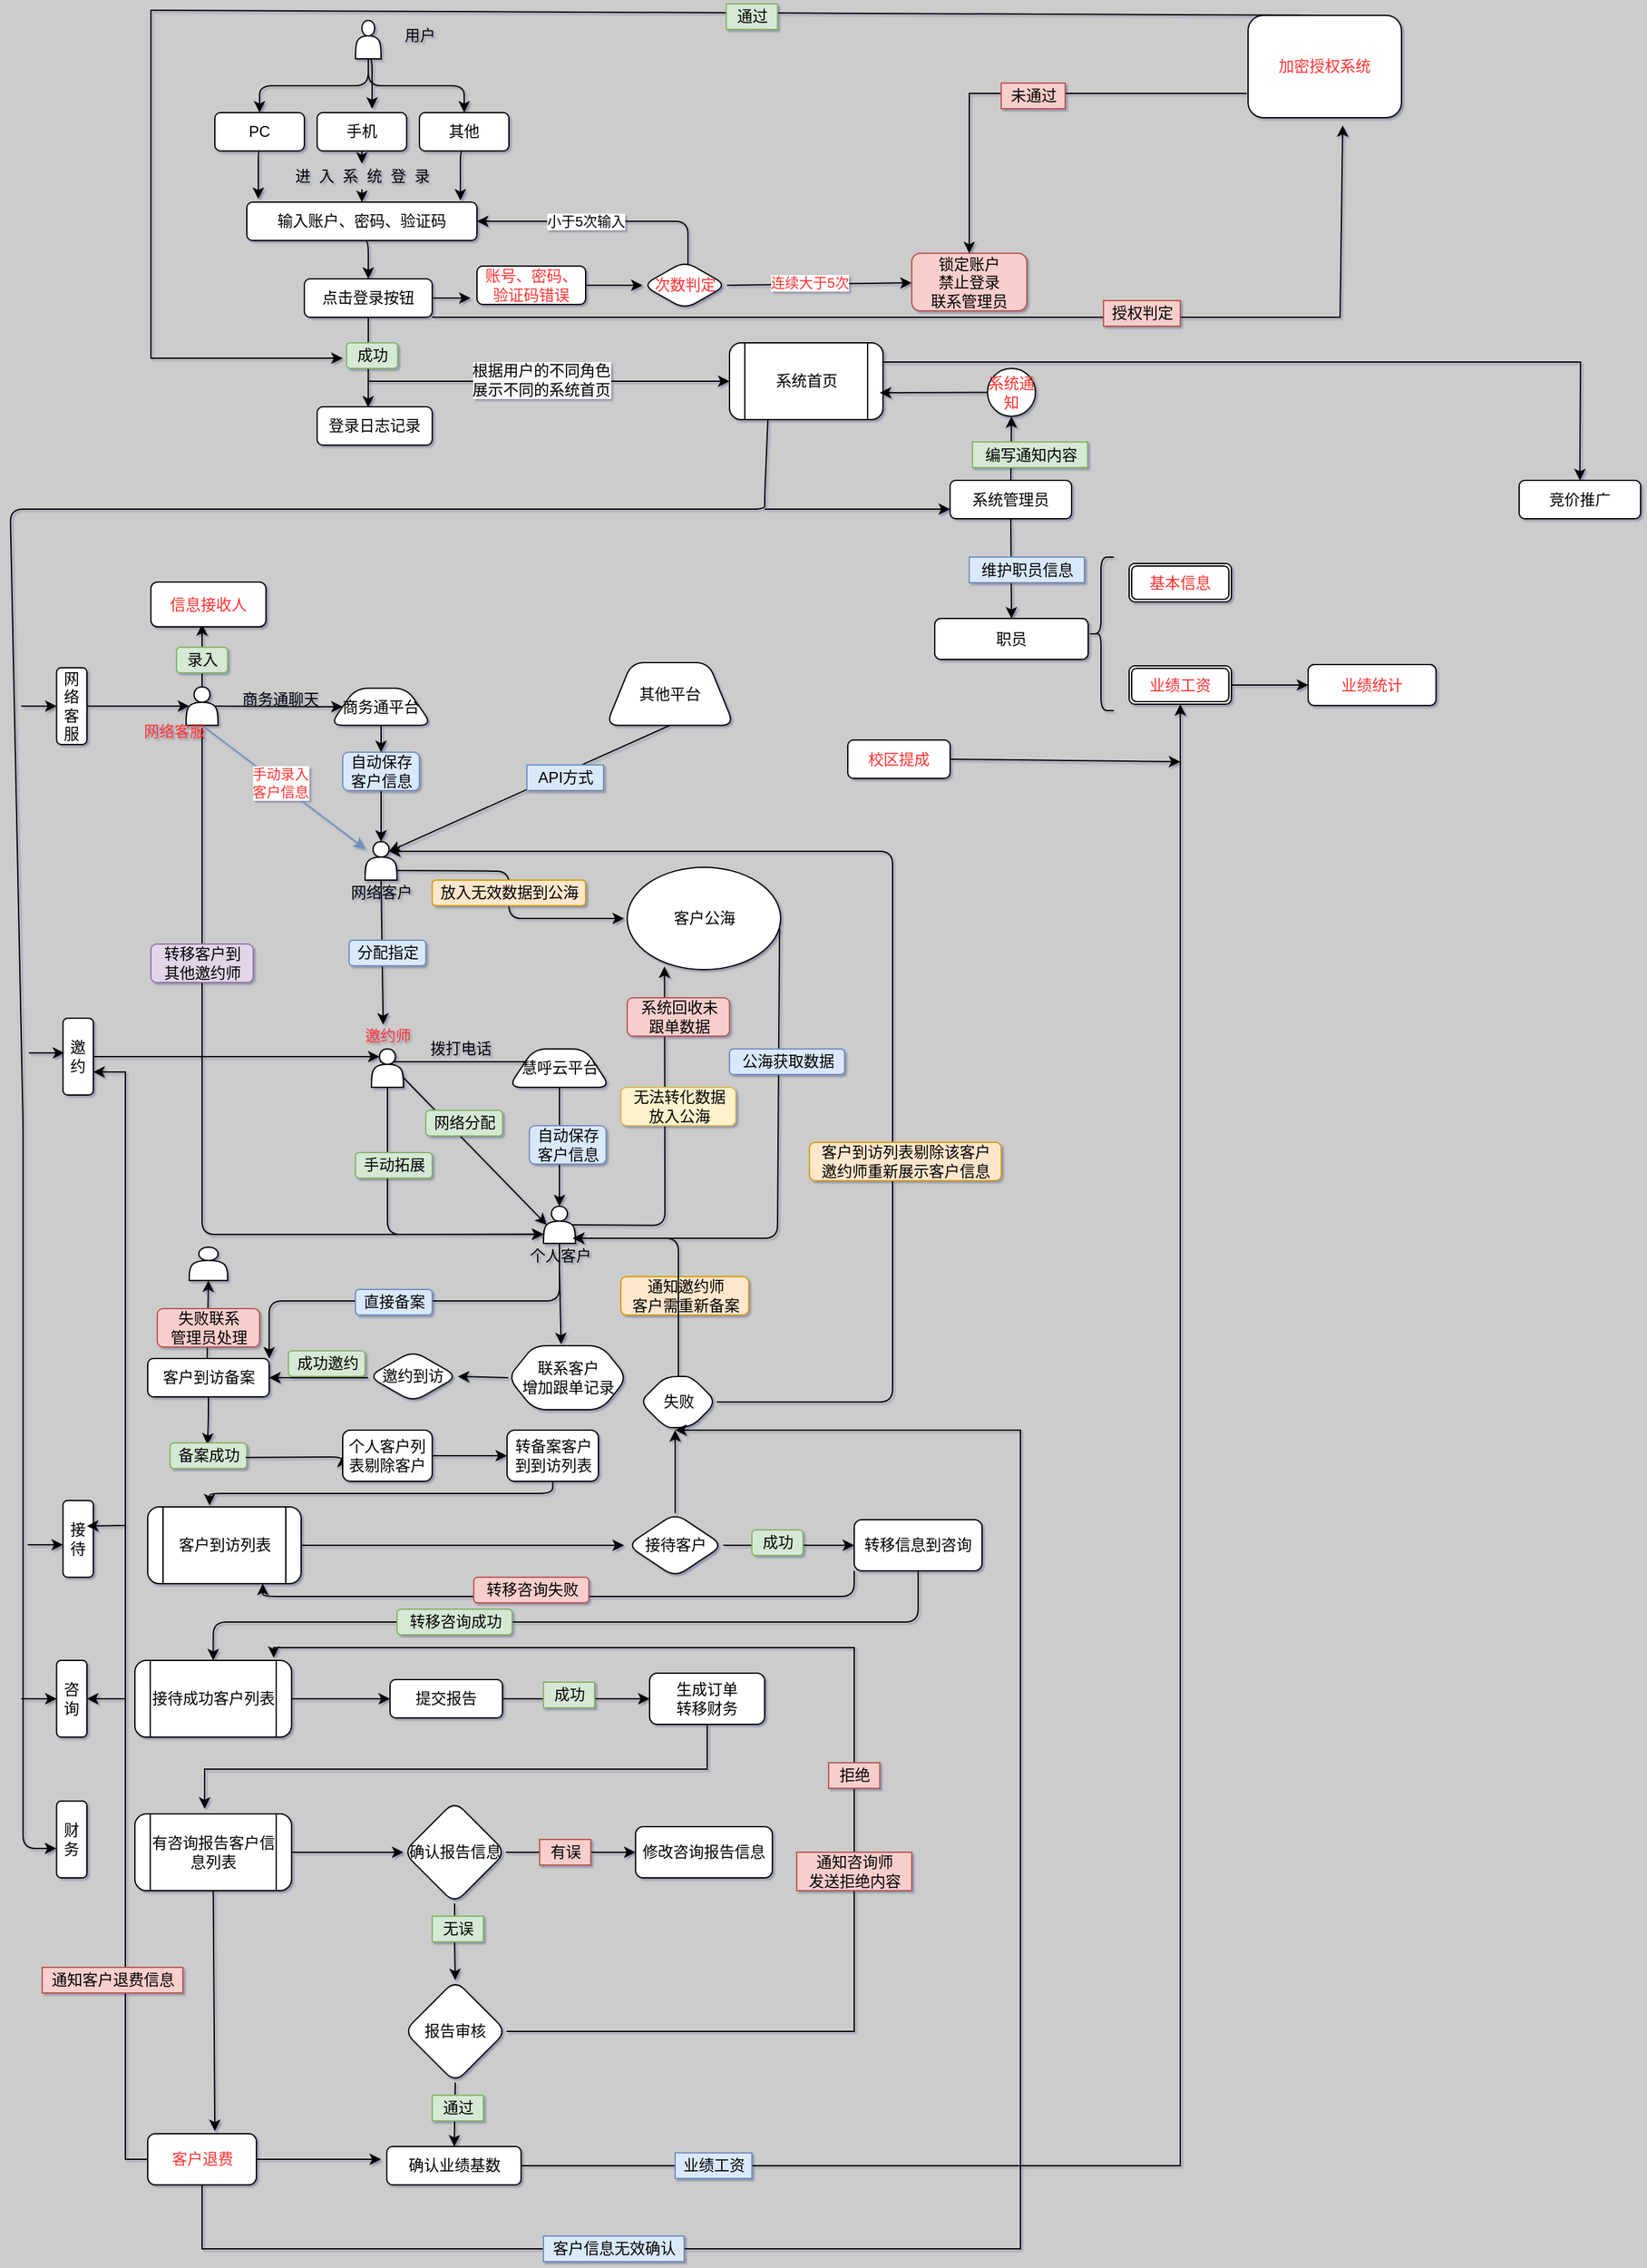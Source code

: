 <mxfile version="14.4.8" type="github">
  <diagram id="YESWJ_fVVs4A_5K_BiSB" name="Page-1">
    <mxGraphModel dx="1422" dy="794" grid="1" gridSize="10" guides="1" tooltips="1" connect="1" arrows="1" fold="1" page="1" pageScale="1" pageWidth="2339" pageHeight="3300" background="#CCCCCC" math="0" shadow="1">
      <root>
        <mxCell id="0" />
        <mxCell id="1" parent="0" />
        <mxCell id="D48idRP4d6Q90apuaHvB-8" style="edgeStyle=orthogonalEdgeStyle;orthogonalLoop=1;jettySize=auto;html=1;exitX=0.5;exitY=1;exitDx=0;exitDy=0;entryX=0.05;entryY=-0.08;entryDx=0;entryDy=0;entryPerimeter=0;" parent="1" source="D48idRP4d6Q90apuaHvB-1" target="D48idRP4d6Q90apuaHvB-5" edge="1">
          <mxGeometry relative="1" as="geometry" />
        </mxCell>
        <mxCell id="D48idRP4d6Q90apuaHvB-1" value="PC" style="whiteSpace=wrap;html=1;rounded=1;" parent="1" vertex="1">
          <mxGeometry x="170" y="90" width="70" height="30" as="geometry" />
        </mxCell>
        <mxCell id="D48idRP4d6Q90apuaHvB-9" style="edgeStyle=orthogonalEdgeStyle;orthogonalLoop=1;jettySize=auto;html=1;exitX=0.5;exitY=1;exitDx=0;exitDy=0;entryX=0.5;entryY=0;entryDx=0;entryDy=0;" parent="1" source="D48idRP4d6Q90apuaHvB-18" target="D48idRP4d6Q90apuaHvB-5" edge="1">
          <mxGeometry relative="1" as="geometry" />
        </mxCell>
        <mxCell id="D48idRP4d6Q90apuaHvB-3" value="手机" style="whiteSpace=wrap;html=1;rounded=1;" parent="1" vertex="1">
          <mxGeometry x="250" y="90" width="70" height="30" as="geometry" />
        </mxCell>
        <mxCell id="D48idRP4d6Q90apuaHvB-10" style="edgeStyle=orthogonalEdgeStyle;orthogonalLoop=1;jettySize=auto;html=1;exitX=0.5;exitY=1;exitDx=0;exitDy=0;entryX=0.928;entryY=-0.04;entryDx=0;entryDy=0;entryPerimeter=0;" parent="1" source="D48idRP4d6Q90apuaHvB-4" target="D48idRP4d6Q90apuaHvB-5" edge="1">
          <mxGeometry relative="1" as="geometry" />
        </mxCell>
        <mxCell id="D48idRP4d6Q90apuaHvB-4" value="其他" style="whiteSpace=wrap;html=1;rounded=1;" parent="1" vertex="1">
          <mxGeometry x="330" y="90" width="70" height="30" as="geometry" />
        </mxCell>
        <mxCell id="D48idRP4d6Q90apuaHvB-21" style="edgeStyle=orthogonalEdgeStyle;orthogonalLoop=1;jettySize=auto;html=1;exitX=0.5;exitY=1;exitDx=0;exitDy=0;entryX=0.5;entryY=0;entryDx=0;entryDy=0;" parent="1" source="D48idRP4d6Q90apuaHvB-5" target="D48idRP4d6Q90apuaHvB-20" edge="1">
          <mxGeometry relative="1" as="geometry" />
        </mxCell>
        <mxCell id="D48idRP4d6Q90apuaHvB-5" value="输入账户、密码、验证码" style="whiteSpace=wrap;html=1;rounded=1;" parent="1" vertex="1">
          <mxGeometry x="195" y="160" width="180" height="30" as="geometry" />
        </mxCell>
        <mxCell id="D48idRP4d6Q90apuaHvB-12" style="edgeStyle=orthogonalEdgeStyle;orthogonalLoop=1;jettySize=auto;html=1;exitX=0.5;exitY=1;exitDx=0;exitDy=0;entryX=0.5;entryY=0;entryDx=0;entryDy=0;" parent="1" source="D48idRP4d6Q90apuaHvB-11" target="D48idRP4d6Q90apuaHvB-1" edge="1">
          <mxGeometry relative="1" as="geometry" />
        </mxCell>
        <mxCell id="D48idRP4d6Q90apuaHvB-13" style="edgeStyle=orthogonalEdgeStyle;orthogonalLoop=1;jettySize=auto;html=1;exitX=0.5;exitY=1;exitDx=0;exitDy=0;entryX=0.614;entryY=-0.1;entryDx=0;entryDy=0;entryPerimeter=0;" parent="1" source="D48idRP4d6Q90apuaHvB-11" target="D48idRP4d6Q90apuaHvB-3" edge="1">
          <mxGeometry relative="1" as="geometry" />
        </mxCell>
        <mxCell id="D48idRP4d6Q90apuaHvB-14" style="edgeStyle=orthogonalEdgeStyle;orthogonalLoop=1;jettySize=auto;html=1;exitX=0.5;exitY=1;exitDx=0;exitDy=0;entryX=0.5;entryY=0;entryDx=0;entryDy=0;" parent="1" source="D48idRP4d6Q90apuaHvB-11" target="D48idRP4d6Q90apuaHvB-4" edge="1">
          <mxGeometry relative="1" as="geometry" />
        </mxCell>
        <mxCell id="D48idRP4d6Q90apuaHvB-11" value="" style="shape=actor;whiteSpace=wrap;html=1;rounded=1;" parent="1" vertex="1">
          <mxGeometry x="280" y="18" width="20" height="30" as="geometry" />
        </mxCell>
        <mxCell id="D48idRP4d6Q90apuaHvB-16" value="用户" style="text;html=1;align=center;verticalAlign=middle;resizable=0;points=[];autosize=1;rounded=1;" parent="1" vertex="1">
          <mxGeometry x="310" y="20" width="40" height="20" as="geometry" />
        </mxCell>
        <mxCell id="D48idRP4d6Q90apuaHvB-18" value="进&amp;nbsp; 入&amp;nbsp; 系&amp;nbsp; 统&amp;nbsp; 登&amp;nbsp; 录" style="text;html=1;align=center;verticalAlign=middle;resizable=0;points=[];autosize=1;rounded=1;" parent="1" vertex="1">
          <mxGeometry x="225" y="130" width="120" height="20" as="geometry" />
        </mxCell>
        <mxCell id="D48idRP4d6Q90apuaHvB-19" style="edgeStyle=orthogonalEdgeStyle;orthogonalLoop=1;jettySize=auto;html=1;exitX=0.5;exitY=1;exitDx=0;exitDy=0;entryX=0.5;entryY=0;entryDx=0;entryDy=0;" parent="1" source="D48idRP4d6Q90apuaHvB-3" target="D48idRP4d6Q90apuaHvB-18" edge="1">
          <mxGeometry relative="1" as="geometry">
            <mxPoint x="285" y="120" as="sourcePoint" />
            <mxPoint x="285" y="160" as="targetPoint" />
          </mxGeometry>
        </mxCell>
        <mxCell id="RMrvw5dMMkh8_IedU6CL-13" style="edgeStyle=orthogonalEdgeStyle;orthogonalLoop=1;jettySize=auto;html=1;exitX=1;exitY=0.5;exitDx=0;exitDy=0;" parent="1" source="D48idRP4d6Q90apuaHvB-20" edge="1">
          <mxGeometry relative="1" as="geometry">
            <mxPoint x="370" y="235" as="targetPoint" />
          </mxGeometry>
        </mxCell>
        <mxCell id="RMrvw5dMMkh8_IedU6CL-25" style="edgeStyle=none;orthogonalLoop=1;jettySize=auto;html=1;exitX=0.5;exitY=1;exitDx=0;exitDy=0;entryX=0.444;entryY=0.017;entryDx=0;entryDy=0;entryPerimeter=0;" parent="1" source="D48idRP4d6Q90apuaHvB-20" target="RMrvw5dMMkh8_IedU6CL-8" edge="1">
          <mxGeometry relative="1" as="geometry" />
        </mxCell>
        <mxCell id="RMrvw5dMMkh8_IedU6CL-39" style="edgeStyle=none;orthogonalLoop=1;jettySize=auto;html=1;entryX=0;entryY=0.5;entryDx=0;entryDy=0;fontColor=#FF3333;" parent="1" target="RMrvw5dMMkh8_IedU6CL-38" edge="1">
          <mxGeometry relative="1" as="geometry">
            <mxPoint x="290" y="300" as="sourcePoint" />
            <Array as="points" />
          </mxGeometry>
        </mxCell>
        <mxCell id="RMrvw5dMMkh8_IedU6CL-41" value="&lt;span style=&quot;color: rgb(0 , 0 , 0) ; font-size: 12px ; background-color: rgb(248 , 249 , 250)&quot;&gt;根据用户的不同角色&lt;/span&gt;&lt;br style=&quot;color: rgb(0 , 0 , 0) ; font-size: 12px ; background-color: rgb(248 , 249 , 250)&quot;&gt;&lt;span style=&quot;color: rgb(0 , 0 , 0) ; font-size: 12px ; background-color: rgb(248 , 249 , 250)&quot;&gt;展示不同的系统首页&lt;/span&gt;" style="edgeLabel;html=1;align=center;verticalAlign=middle;resizable=0;points=[];fontColor=#FF3333;rounded=1;" parent="RMrvw5dMMkh8_IedU6CL-39" vertex="1" connectable="0">
          <mxGeometry x="-0.045" y="1" relative="1" as="geometry">
            <mxPoint as="offset" />
          </mxGeometry>
        </mxCell>
        <mxCell id="47OByKtoj6zuyFMPDQzj-73" style="edgeStyle=none;rounded=0;orthogonalLoop=1;jettySize=auto;html=1;exitX=1;exitY=1;exitDx=0;exitDy=0;fontColor=#FF3333;entryX=0.617;entryY=1.075;entryDx=0;entryDy=0;entryPerimeter=0;" edge="1" parent="1" source="D48idRP4d6Q90apuaHvB-20" target="47OByKtoj6zuyFMPDQzj-72">
          <mxGeometry relative="1" as="geometry">
            <mxPoint x="1052" y="105" as="targetPoint" />
            <Array as="points">
              <mxPoint x="1050" y="250" />
            </Array>
          </mxGeometry>
        </mxCell>
        <mxCell id="D48idRP4d6Q90apuaHvB-20" value="点击登录按钮" style="whiteSpace=wrap;html=1;rounded=1;" parent="1" vertex="1">
          <mxGeometry x="240" y="220" width="100" height="30" as="geometry" />
        </mxCell>
        <mxCell id="RMrvw5dMMkh8_IedU6CL-8" value="登录日志记录" style="whiteSpace=wrap;html=1;rounded=1;" parent="1" vertex="1">
          <mxGeometry x="250" y="320" width="90" height="30" as="geometry" />
        </mxCell>
        <mxCell id="D48idRP4d6Q90apuaHvB-26" value="成功" style="text;html=1;align=center;verticalAlign=middle;resizable=0;points=[];autosize=1;fillColor=#d5e8d4;strokeColor=#82b366;rounded=1;" parent="1" vertex="1">
          <mxGeometry x="273" y="270" width="40" height="20" as="geometry" />
        </mxCell>
        <mxCell id="RMrvw5dMMkh8_IedU6CL-29" style="edgeStyle=none;orthogonalLoop=1;jettySize=auto;html=1;exitX=1;exitY=0.5;exitDx=0;exitDy=0;entryX=0;entryY=0.5;entryDx=0;entryDy=0;" parent="1" source="RMrvw5dMMkh8_IedU6CL-27" edge="1" target="RMrvw5dMMkh8_IedU6CL-37">
          <mxGeometry relative="1" as="geometry">
            <mxPoint x="510" y="235.0" as="targetPoint" />
          </mxGeometry>
        </mxCell>
        <mxCell id="RMrvw5dMMkh8_IedU6CL-27" value="&lt;span style=&quot;color: rgb(255 , 51 , 51)&quot;&gt;账号、密码、&lt;/span&gt;&lt;br style=&quot;color: rgb(255 , 51 , 51)&quot;&gt;&lt;span style=&quot;color: rgb(255 , 51 , 51)&quot;&gt;验证码错误&lt;/span&gt;" style="whiteSpace=wrap;html=1;rounded=1;" parent="1" vertex="1">
          <mxGeometry x="375" y="210" width="85" height="30" as="geometry" />
        </mxCell>
        <mxCell id="RMrvw5dMMkh8_IedU6CL-33" style="edgeStyle=none;orthogonalLoop=1;jettySize=auto;html=1;exitX=1;exitY=0.5;exitDx=0;exitDy=0;" parent="1" target="RMrvw5dMMkh8_IedU6CL-32" edge="1" source="RMrvw5dMMkh8_IedU6CL-37">
          <mxGeometry relative="1" as="geometry">
            <mxPoint x="570" y="235.0" as="sourcePoint" />
          </mxGeometry>
        </mxCell>
        <mxCell id="RMrvw5dMMkh8_IedU6CL-34" value="连续大于5次" style="edgeLabel;html=1;align=center;verticalAlign=middle;resizable=0;points=[];fontColor=#FF3333;rounded=1;" parent="RMrvw5dMMkh8_IedU6CL-33" vertex="1" connectable="0">
          <mxGeometry x="-0.306" y="-1" relative="1" as="geometry">
            <mxPoint x="14.49" y="-2.84" as="offset" />
          </mxGeometry>
        </mxCell>
        <mxCell id="RMrvw5dMMkh8_IedU6CL-35" style="edgeStyle=none;orthogonalLoop=1;jettySize=auto;html=1;exitX=0.5;exitY=0;exitDx=0;exitDy=0;entryX=1;entryY=0.5;entryDx=0;entryDy=0;" parent="1" target="D48idRP4d6Q90apuaHvB-5" edge="1">
          <mxGeometry relative="1" as="geometry">
            <mxPoint x="540" y="215.0" as="sourcePoint" />
            <Array as="points">
              <mxPoint x="540" y="175" />
            </Array>
          </mxGeometry>
        </mxCell>
        <mxCell id="RMrvw5dMMkh8_IedU6CL-36" value="小于5次输入" style="edgeLabel;html=1;align=center;verticalAlign=middle;resizable=0;points=[];rounded=1;" parent="RMrvw5dMMkh8_IedU6CL-35" vertex="1" connectable="0">
          <mxGeometry x="0.35" y="1" relative="1" as="geometry">
            <mxPoint x="18.33" y="-1" as="offset" />
          </mxGeometry>
        </mxCell>
        <mxCell id="RMrvw5dMMkh8_IedU6CL-32" value="锁定账户&lt;br&gt;禁止登录&lt;br&gt;联系管理员" style="whiteSpace=wrap;html=1;fillColor=#f8cecc;strokeColor=#b85450;rounded=1;" parent="1" vertex="1">
          <mxGeometry x="715" y="200" width="90" height="45" as="geometry" />
        </mxCell>
        <mxCell id="RMrvw5dMMkh8_IedU6CL-37" value="次数判定" style="rhombus;whiteSpace=wrap;html=1;fontColor=#FF3333;rounded=1;" parent="1" vertex="1">
          <mxGeometry x="504.5" y="206.25" width="66" height="37.5" as="geometry" />
        </mxCell>
        <mxCell id="RMrvw5dMMkh8_IedU6CL-220" style="edgeStyle=none;orthogonalLoop=1;jettySize=auto;html=1;exitX=0.25;exitY=1;exitDx=0;exitDy=0;fontColor=#000000;entryX=-0.011;entryY=0.617;entryDx=0;entryDy=0;entryPerimeter=0;" parent="1" source="RMrvw5dMMkh8_IedU6CL-38" target="47OByKtoj6zuyFMPDQzj-7" edge="1">
          <mxGeometry relative="1" as="geometry">
            <mxPoint x="19.8" y="1363" as="targetPoint" />
            <Array as="points">
              <mxPoint x="600" y="390" />
              <mxPoint x="600" y="400" />
              <mxPoint x="10" y="400" />
              <mxPoint x="20" y="880" />
              <mxPoint x="20" y="1120" />
              <mxPoint x="20" y="1240" />
              <mxPoint x="20" y="1323" />
              <mxPoint x="20" y="1447" />
            </Array>
          </mxGeometry>
        </mxCell>
        <mxCell id="47OByKtoj6zuyFMPDQzj-82" style="edgeStyle=none;rounded=0;orthogonalLoop=1;jettySize=auto;html=1;exitX=1;exitY=0.25;exitDx=0;exitDy=0;entryX=0.5;entryY=0;entryDx=0;entryDy=0;fontColor=#FF3333;" edge="1" parent="1" source="RMrvw5dMMkh8_IedU6CL-38" target="47OByKtoj6zuyFMPDQzj-81">
          <mxGeometry relative="1" as="geometry">
            <Array as="points">
              <mxPoint x="1038" y="285" />
              <mxPoint x="1238" y="285" />
            </Array>
          </mxGeometry>
        </mxCell>
        <mxCell id="RMrvw5dMMkh8_IedU6CL-38" value="&lt;font color=&quot;#000000&quot;&gt;系统首页&lt;/font&gt;" style="shape=process;whiteSpace=wrap;html=1;backgroundOutline=1;fontColor=#FF3333;rounded=1;" parent="1" vertex="1">
          <mxGeometry x="572.5" y="270" width="120" height="60" as="geometry" />
        </mxCell>
        <mxCell id="RMrvw5dMMkh8_IedU6CL-47" style="edgeStyle=none;orthogonalLoop=1;jettySize=auto;html=1;exitX=0.9;exitY=0.5;exitDx=0;exitDy=0;entryX=0;entryY=0.5;entryDx=0;entryDy=0;fontColor=#FF3333;exitPerimeter=0;" parent="1" source="RMrvw5dMMkh8_IedU6CL-44" target="RMrvw5dMMkh8_IedU6CL-46" edge="1">
          <mxGeometry relative="1" as="geometry" />
        </mxCell>
        <mxCell id="RMrvw5dMMkh8_IedU6CL-58" style="edgeStyle=none;orthogonalLoop=1;jettySize=auto;html=1;exitX=0.5;exitY=1;exitDx=0;exitDy=0;fontColor=#FF3333;fillColor=#dae8fc;strokeColor=#6c8ebf;" parent="1" source="RMrvw5dMMkh8_IedU6CL-44" target="RMrvw5dMMkh8_IedU6CL-76" edge="1">
          <mxGeometry relative="1" as="geometry">
            <mxPoint x="160" y="568" as="sourcePoint" />
            <mxPoint x="370" y="629.37" as="targetPoint" />
            <Array as="points" />
          </mxGeometry>
        </mxCell>
        <mxCell id="RMrvw5dMMkh8_IedU6CL-59" value="手动录入&lt;br&gt;客户信息" style="edgeLabel;html=1;align=center;verticalAlign=middle;resizable=0;points=[];fontColor=#FF3333;rounded=1;" parent="RMrvw5dMMkh8_IedU6CL-58" vertex="1" connectable="0">
          <mxGeometry x="-0.216" relative="1" as="geometry">
            <mxPoint x="11.21" y="6.67" as="offset" />
          </mxGeometry>
        </mxCell>
        <mxCell id="RMrvw5dMMkh8_IedU6CL-72" style="edgeStyle=none;orthogonalLoop=1;jettySize=auto;html=1;exitX=0.5;exitY=0;exitDx=0;exitDy=0;fontColor=#000000;" parent="1" source="RMrvw5dMMkh8_IedU6CL-44" edge="1">
          <mxGeometry relative="1" as="geometry">
            <mxPoint x="160" y="490" as="targetPoint" />
          </mxGeometry>
        </mxCell>
        <mxCell id="RMrvw5dMMkh8_IedU6CL-174" style="edgeStyle=elbowEdgeStyle;orthogonalLoop=1;jettySize=auto;elbow=vertical;html=1;entryX=0;entryY=0.75;entryDx=0;entryDy=0;fontColor=#000000;" parent="1" target="RMrvw5dMMkh8_IedU6CL-80" edge="1">
          <mxGeometry relative="1" as="geometry">
            <mxPoint x="160" y="571" as="sourcePoint" />
            <Array as="points">
              <mxPoint x="330" y="967" />
              <mxPoint x="160" y="840" />
            </Array>
          </mxGeometry>
        </mxCell>
        <mxCell id="RMrvw5dMMkh8_IedU6CL-44" value="" style="shape=actor;whiteSpace=wrap;html=1;fontColor=#FF3333;rounded=1;" parent="1" vertex="1">
          <mxGeometry x="147.5" y="539" width="25" height="30" as="geometry" />
        </mxCell>
        <mxCell id="RMrvw5dMMkh8_IedU6CL-45" value="网络客服" style="text;html=1;align=center;verticalAlign=middle;resizable=0;points=[];autosize=1;fontColor=#FF3333;rounded=1;" parent="1" vertex="1">
          <mxGeometry x="107.5" y="564" width="60" height="20" as="geometry" />
        </mxCell>
        <mxCell id="RMrvw5dMMkh8_IedU6CL-78" style="edgeStyle=none;orthogonalLoop=1;jettySize=auto;html=1;exitX=0.5;exitY=1;exitDx=0;exitDy=0;entryX=0.5;entryY=0;entryDx=0;entryDy=0;fontColor=#000000;" parent="1" source="RMrvw5dMMkh8_IedU6CL-54" target="RMrvw5dMMkh8_IedU6CL-76" edge="1">
          <mxGeometry relative="1" as="geometry" />
        </mxCell>
        <mxCell id="RMrvw5dMMkh8_IedU6CL-46" value="&lt;font color=&quot;#000000&quot;&gt;商务通平台&lt;/font&gt;" style="shape=trapezoid;perimeter=trapezoidPerimeter;whiteSpace=wrap;html=1;fixedSize=1;fontColor=#FF3333;rounded=1;" parent="1" vertex="1">
          <mxGeometry x="260" y="540" width="80" height="29" as="geometry" />
        </mxCell>
        <mxCell id="RMrvw5dMMkh8_IedU6CL-48" value="&lt;font color=&quot;#000000&quot;&gt;商务通聊天&lt;/font&gt;" style="text;html=1;align=center;verticalAlign=middle;resizable=0;points=[];autosize=1;fontColor=#FF3333;rounded=1;" parent="1" vertex="1">
          <mxGeometry x="181" y="539" width="80" height="20" as="geometry" />
        </mxCell>
        <mxCell id="RMrvw5dMMkh8_IedU6CL-61" value="信息接收人" style="whiteSpace=wrap;html=1;fontColor=#FF3333;rounded=1;" parent="1" vertex="1">
          <mxGeometry x="120" y="457" width="90" height="35" as="geometry" />
        </mxCell>
        <mxCell id="RMrvw5dMMkh8_IedU6CL-68" style="edgeStyle=none;orthogonalLoop=1;jettySize=auto;html=1;entryX=1;entryY=0.25;entryDx=0;entryDy=0;fontColor=#FF3333;" parent="1" target="RMrvw5dMMkh8_IedU6CL-67" edge="1">
          <mxGeometry relative="1" as="geometry">
            <mxPoint x="299" y="832" as="sourcePoint" />
          </mxGeometry>
        </mxCell>
        <mxCell id="RMrvw5dMMkh8_IedU6CL-82" style="edgeStyle=none;orthogonalLoop=1;jettySize=auto;html=1;exitX=0.5;exitY=1;exitDx=0;exitDy=0;fontColor=#000000;entryX=0;entryY=0.75;entryDx=0;entryDy=0;" parent="1" source="RMrvw5dMMkh8_IedU6CL-64" target="RMrvw5dMMkh8_IedU6CL-80" edge="1">
          <mxGeometry relative="1" as="geometry">
            <mxPoint x="420" y="967" as="targetPoint" />
            <Array as="points">
              <mxPoint x="305" y="967" />
            </Array>
          </mxGeometry>
        </mxCell>
        <mxCell id="RMrvw5dMMkh8_IedU6CL-88" style="edgeStyle=none;orthogonalLoop=1;jettySize=auto;html=1;exitX=1;exitY=0.75;exitDx=0;exitDy=0;entryX=0.1;entryY=0.5;entryDx=0;entryDy=0;entryPerimeter=0;fontColor=#000000;" parent="1" source="RMrvw5dMMkh8_IedU6CL-64" target="RMrvw5dMMkh8_IedU6CL-80" edge="1">
          <mxGeometry relative="1" as="geometry" />
        </mxCell>
        <mxCell id="RMrvw5dMMkh8_IedU6CL-64" value="" style="shape=actor;whiteSpace=wrap;html=1;fontColor=#FF3333;rounded=1;" parent="1" vertex="1">
          <mxGeometry x="292.5" y="822" width="25" height="30" as="geometry" />
        </mxCell>
        <mxCell id="RMrvw5dMMkh8_IedU6CL-65" value="邀约师" style="text;html=1;align=center;verticalAlign=middle;resizable=0;points=[];autosize=1;fontColor=#FF3333;rounded=1;" parent="1" vertex="1">
          <mxGeometry x="280" y="802" width="50" height="20" as="geometry" />
        </mxCell>
        <mxCell id="RMrvw5dMMkh8_IedU6CL-178" style="edgeStyle=elbowEdgeStyle;orthogonalLoop=1;jettySize=auto;elbow=vertical;html=1;exitX=0.5;exitY=1;exitDx=0;exitDy=0;entryX=0.5;entryY=0;entryDx=0;entryDy=0;fontColor=#000000;" parent="1" source="RMrvw5dMMkh8_IedU6CL-67" target="RMrvw5dMMkh8_IedU6CL-80" edge="1">
          <mxGeometry relative="1" as="geometry" />
        </mxCell>
        <mxCell id="RMrvw5dMMkh8_IedU6CL-67" value="&lt;font color=&quot;#000000&quot;&gt;慧呼云平台&lt;/font&gt;" style="shape=trapezoid;perimeter=trapezoidPerimeter;whiteSpace=wrap;html=1;fixedSize=1;fontColor=#FF3333;rounded=1;" parent="1" vertex="1">
          <mxGeometry x="399.5" y="822" width="80" height="30" as="geometry" />
        </mxCell>
        <mxCell id="RMrvw5dMMkh8_IedU6CL-69" value="拨打电话" style="text;html=1;align=center;verticalAlign=middle;resizable=0;points=[];autosize=1;rounded=1;" parent="1" vertex="1">
          <mxGeometry x="331.5" y="812" width="60" height="20" as="geometry" />
        </mxCell>
        <mxCell id="RMrvw5dMMkh8_IedU6CL-73" value="录入" style="text;html=1;align=center;verticalAlign=middle;resizable=0;points=[];autosize=1;fillColor=#d5e8d4;strokeColor=#82b366;rounded=1;" parent="1" vertex="1">
          <mxGeometry x="140" y="508" width="40" height="20" as="geometry" />
        </mxCell>
        <mxCell id="RMrvw5dMMkh8_IedU6CL-75" value="手动拓展" style="text;html=1;align=center;verticalAlign=middle;resizable=0;points=[];autosize=1;fillColor=#d5e8d4;strokeColor=#82b366;rounded=1;" parent="1" vertex="1">
          <mxGeometry x="280" y="903" width="60" height="20" as="geometry" />
        </mxCell>
        <mxCell id="RMrvw5dMMkh8_IedU6CL-110" style="edgeStyle=none;orthogonalLoop=1;jettySize=auto;html=1;exitX=0.5;exitY=1;exitDx=0;exitDy=0;entryX=0.433;entryY=0.05;entryDx=0;entryDy=0;entryPerimeter=0;fontColor=#000000;" parent="1" source="RMrvw5dMMkh8_IedU6CL-76" target="RMrvw5dMMkh8_IedU6CL-65" edge="1">
          <mxGeometry relative="1" as="geometry" />
        </mxCell>
        <mxCell id="RMrvw5dMMkh8_IedU6CL-150" style="edgeStyle=none;orthogonalLoop=1;jettySize=auto;html=1;exitX=1;exitY=0.75;exitDx=0;exitDy=0;fontColor=#000000;" parent="1" source="RMrvw5dMMkh8_IedU6CL-76" edge="1">
          <mxGeometry relative="1" as="geometry">
            <mxPoint x="490" y="720" as="targetPoint" />
            <Array as="points">
              <mxPoint x="400" y="683" />
              <mxPoint x="400" y="720" />
            </Array>
          </mxGeometry>
        </mxCell>
        <mxCell id="RMrvw5dMMkh8_IedU6CL-76" value="" style="shape=actor;whiteSpace=wrap;html=1;fontColor=#FF3333;rounded=1;" parent="1" vertex="1">
          <mxGeometry x="287.5" y="660" width="25" height="30" as="geometry" />
        </mxCell>
        <mxCell id="RMrvw5dMMkh8_IedU6CL-54" value="自动保存&lt;br&gt;客户信息" style="text;html=1;align=center;verticalAlign=middle;resizable=0;points=[];autosize=1;fillColor=#dae8fc;strokeColor=#6c8ebf;rounded=1;" parent="1" vertex="1">
          <mxGeometry x="270" y="590" width="60" height="30" as="geometry" />
        </mxCell>
        <mxCell id="RMrvw5dMMkh8_IedU6CL-79" style="edgeStyle=none;orthogonalLoop=1;jettySize=auto;html=1;exitX=0.5;exitY=1;exitDx=0;exitDy=0;entryX=0.5;entryY=0;entryDx=0;entryDy=0;fontColor=#000000;" parent="1" source="RMrvw5dMMkh8_IedU6CL-46" target="RMrvw5dMMkh8_IedU6CL-54" edge="1">
          <mxGeometry relative="1" as="geometry">
            <mxPoint x="300" y="569" as="sourcePoint" />
            <mxPoint x="300" y="660" as="targetPoint" />
          </mxGeometry>
        </mxCell>
        <mxCell id="RMrvw5dMMkh8_IedU6CL-101" style="edgeStyle=none;orthogonalLoop=1;jettySize=auto;html=1;exitX=0.9;exitY=0.5;exitDx=0;exitDy=0;entryX=0.243;entryY=0.969;entryDx=0;entryDy=0;fontColor=#000000;entryPerimeter=0;exitPerimeter=0;" parent="1" source="RMrvw5dMMkh8_IedU6CL-80" target="RMrvw5dMMkh8_IedU6CL-95" edge="1">
          <mxGeometry relative="1" as="geometry">
            <Array as="points">
              <mxPoint x="522" y="960" />
            </Array>
          </mxGeometry>
        </mxCell>
        <mxCell id="RMrvw5dMMkh8_IedU6CL-105" style="edgeStyle=none;orthogonalLoop=1;jettySize=auto;html=1;exitX=0.5;exitY=1;exitDx=0;exitDy=0;entryX=0.444;entryY=-0.023;entryDx=0;entryDy=0;entryPerimeter=0;fontColor=#000000;" parent="1" source="RMrvw5dMMkh8_IedU6CL-84" target="RMrvw5dMMkh8_IedU6CL-104" edge="1">
          <mxGeometry relative="1" as="geometry" />
        </mxCell>
        <mxCell id="RMrvw5dMMkh8_IedU6CL-186" style="edgeStyle=elbowEdgeStyle;orthogonalLoop=1;jettySize=auto;elbow=vertical;html=1;exitX=0.5;exitY=1;exitDx=0;exitDy=0;entryX=1;entryY=0;entryDx=0;entryDy=0;fontColor=#000000;" parent="1" source="RMrvw5dMMkh8_IedU6CL-80" target="RMrvw5dMMkh8_IedU6CL-141" edge="1">
          <mxGeometry relative="1" as="geometry" />
        </mxCell>
        <mxCell id="RMrvw5dMMkh8_IedU6CL-80" value="" style="shape=actor;whiteSpace=wrap;html=1;fontColor=#FF3333;rounded=1;" parent="1" vertex="1">
          <mxGeometry x="427" y="945" width="25" height="29" as="geometry" />
        </mxCell>
        <mxCell id="RMrvw5dMMkh8_IedU6CL-85" value="网络客户" style="text;html=1;align=center;verticalAlign=middle;resizable=0;points=[];autosize=1;fontColor=#000000;rounded=1;" parent="1" vertex="1">
          <mxGeometry x="270" y="690" width="60" height="20" as="geometry" />
        </mxCell>
        <mxCell id="RMrvw5dMMkh8_IedU6CL-92" value="分配指定" style="text;html=1;align=center;verticalAlign=middle;resizable=0;points=[];autosize=1;fillColor=#dae8fc;strokeColor=#6c8ebf;rounded=1;" parent="1" vertex="1">
          <mxGeometry x="275" y="737" width="60" height="20" as="geometry" />
        </mxCell>
        <mxCell id="RMrvw5dMMkh8_IedU6CL-134" style="edgeStyle=none;orthogonalLoop=1;jettySize=auto;html=1;exitX=0.993;exitY=0.594;exitDx=0;exitDy=0;fontColor=#000000;exitPerimeter=0;" parent="1" source="RMrvw5dMMkh8_IedU6CL-95" edge="1">
          <mxGeometry relative="1" as="geometry">
            <mxPoint x="450" y="970" as="targetPoint" />
            <Array as="points">
              <mxPoint x="610" y="970" />
            </Array>
          </mxGeometry>
        </mxCell>
        <mxCell id="RMrvw5dMMkh8_IedU6CL-95" value="客户公海" style="ellipse;whiteSpace=wrap;html=1;fontColor=#000000;rounded=1;" parent="1" vertex="1">
          <mxGeometry x="492.5" y="680" width="120" height="80" as="geometry" />
        </mxCell>
        <mxCell id="RMrvw5dMMkh8_IedU6CL-97" value="公海获取数据" style="text;html=1;align=center;verticalAlign=middle;resizable=0;points=[];autosize=1;fillColor=#dae8fc;strokeColor=#6c8ebf;rounded=1;" parent="1" vertex="1">
          <mxGeometry x="572.5" y="822" width="90" height="20" as="geometry" />
        </mxCell>
        <mxCell id="RMrvw5dMMkh8_IedU6CL-99" value="无法转化数据&lt;br&gt;放入公海" style="text;html=1;align=center;verticalAlign=middle;resizable=0;points=[];autosize=1;fillColor=#fff2cc;strokeColor=#d6b656;rounded=1;" parent="1" vertex="1">
          <mxGeometry x="487.5" y="852" width="90" height="30" as="geometry" />
        </mxCell>
        <mxCell id="RMrvw5dMMkh8_IedU6CL-102" value="系统回收未&lt;br&gt;跟单数据" style="text;html=1;align=center;verticalAlign=middle;resizable=0;points=[];autosize=1;fillColor=#f8cecc;strokeColor=#b85450;rounded=1;" parent="1" vertex="1">
          <mxGeometry x="492.5" y="782" width="80" height="30" as="geometry" />
        </mxCell>
        <mxCell id="RMrvw5dMMkh8_IedU6CL-140" style="edgeStyle=none;orthogonalLoop=1;jettySize=auto;html=1;exitX=0;exitY=0.5;exitDx=0;exitDy=0;entryX=1;entryY=0.5;entryDx=0;entryDy=0;fontColor=#000000;" parent="1" source="RMrvw5dMMkh8_IedU6CL-104" target="RMrvw5dMMkh8_IedU6CL-139" edge="1">
          <mxGeometry relative="1" as="geometry" />
        </mxCell>
        <mxCell id="RMrvw5dMMkh8_IedU6CL-104" value="联系客户&lt;br&gt;增加跟单记录" style="shape=hexagon;perimeter=hexagonPerimeter2;whiteSpace=wrap;html=1;fixedSize=1;fontColor=#000000;rounded=1;" parent="1" vertex="1">
          <mxGeometry x="399.5" y="1054" width="93" height="50" as="geometry" />
        </mxCell>
        <mxCell id="RMrvw5dMMkh8_IedU6CL-84" value="个人客户" style="text;html=1;align=center;verticalAlign=middle;resizable=0;points=[];autosize=1;fontColor=#000000;rounded=1;" parent="1" vertex="1">
          <mxGeometry x="409.5" y="974" width="60" height="20" as="geometry" />
        </mxCell>
        <mxCell id="RMrvw5dMMkh8_IedU6CL-143" style="edgeStyle=none;orthogonalLoop=1;jettySize=auto;html=1;entryX=1;entryY=0.5;entryDx=0;entryDy=0;fontColor=#000000;" parent="1" target="RMrvw5dMMkh8_IedU6CL-141" edge="1">
          <mxGeometry relative="1" as="geometry">
            <mxPoint x="290" y="1079" as="sourcePoint" />
          </mxGeometry>
        </mxCell>
        <mxCell id="RMrvw5dMMkh8_IedU6CL-139" value="&lt;span&gt;邀约到访&lt;/span&gt;" style="rhombus;whiteSpace=wrap;html=1;fontColor=#000000;rounded=1;" parent="1" vertex="1">
          <mxGeometry x="290" y="1058" width="70" height="40" as="geometry" />
        </mxCell>
        <mxCell id="RMrvw5dMMkh8_IedU6CL-157" style="edgeStyle=none;orthogonalLoop=1;jettySize=auto;html=1;exitX=0.5;exitY=0;exitDx=0;exitDy=0;fontColor=#000000;entryX=0.5;entryY=1;entryDx=0;entryDy=0;" parent="1" target="RMrvw5dMMkh8_IedU6CL-156" edge="1">
          <mxGeometry relative="1" as="geometry">
            <mxPoint x="164" y="1064" as="sourcePoint" />
            <mxPoint x="167" y="1020" as="targetPoint" />
          </mxGeometry>
        </mxCell>
        <mxCell id="RMrvw5dMMkh8_IedU6CL-195" style="edgeStyle=elbowEdgeStyle;orthogonalLoop=1;jettySize=auto;elbow=vertical;html=1;exitX=0.5;exitY=1;exitDx=0;exitDy=0;entryX=0.486;entryY=0.067;entryDx=0;entryDy=0;entryPerimeter=0;fontColor=#000000;" parent="1" source="RMrvw5dMMkh8_IedU6CL-141" target="RMrvw5dMMkh8_IedU6CL-148" edge="1">
          <mxGeometry relative="1" as="geometry" />
        </mxCell>
        <mxCell id="RMrvw5dMMkh8_IedU6CL-141" value="客户到访备案" style="whiteSpace=wrap;html=1;fontColor=#000000;rounded=1;" parent="1" vertex="1">
          <mxGeometry x="117.5" y="1064" width="95" height="30" as="geometry" />
        </mxCell>
        <mxCell id="RMrvw5dMMkh8_IedU6CL-144" value="成功邀约" style="text;html=1;align=center;verticalAlign=middle;resizable=0;points=[];autosize=1;fillColor=#d5e8d4;strokeColor=#82b366;rounded=1;" parent="1" vertex="1">
          <mxGeometry x="227.5" y="1058" width="60" height="20" as="geometry" />
        </mxCell>
        <mxCell id="RMrvw5dMMkh8_IedU6CL-161" style="edgeStyle=none;orthogonalLoop=1;jettySize=auto;html=1;exitX=1;exitY=0.5;exitDx=0;exitDy=0;fontColor=#000000;" parent="1" source="RMrvw5dMMkh8_IedU6CL-146" edge="1">
          <mxGeometry relative="1" as="geometry">
            <mxPoint x="490" y="1210" as="targetPoint" />
          </mxGeometry>
        </mxCell>
        <mxCell id="RMrvw5dMMkh8_IedU6CL-146" value="客户到访列表" style="shape=process;whiteSpace=wrap;html=1;backgroundOutline=1;fontColor=#000000;rounded=1;" parent="1" vertex="1">
          <mxGeometry x="117.5" y="1180" width="120" height="60" as="geometry" />
        </mxCell>
        <mxCell id="RMrvw5dMMkh8_IedU6CL-148" value="备案成功" style="text;html=1;align=center;verticalAlign=middle;resizable=0;points=[];autosize=1;fillColor=#d5e8d4;strokeColor=#82b366;rounded=1;" parent="1" vertex="1">
          <mxGeometry x="135" y="1130" width="60" height="20" as="geometry" />
        </mxCell>
        <mxCell id="RMrvw5dMMkh8_IedU6CL-151" value="放入无效数据到公海" style="text;html=1;align=center;verticalAlign=middle;resizable=0;points=[];autosize=1;fillColor=#ffe6cc;strokeColor=#d79b00;rounded=1;" parent="1" vertex="1">
          <mxGeometry x="340" y="690" width="120" height="20" as="geometry" />
        </mxCell>
        <mxCell id="RMrvw5dMMkh8_IedU6CL-153" value="转移客户到&lt;br&gt;其他邀约师" style="text;html=1;align=center;verticalAlign=middle;resizable=0;points=[];autosize=1;fillColor=#e1d5e7;strokeColor=#9673a6;rounded=1;" parent="1" vertex="1">
          <mxGeometry x="120" y="740" width="80" height="30" as="geometry" />
        </mxCell>
        <mxCell id="RMrvw5dMMkh8_IedU6CL-156" value="" style="shape=actor;whiteSpace=wrap;html=1;fontColor=#000000;rounded=1;" parent="1" vertex="1">
          <mxGeometry x="150" y="977" width="30" height="26" as="geometry" />
        </mxCell>
        <mxCell id="RMrvw5dMMkh8_IedU6CL-159" value="失败联系&lt;br&gt;管理员处理" style="text;html=1;align=center;verticalAlign=middle;resizable=0;points=[];autosize=1;fillColor=#f8cecc;strokeColor=#b85450;rounded=1;" parent="1" vertex="1">
          <mxGeometry x="125" y="1025" width="80" height="30" as="geometry" />
        </mxCell>
        <mxCell id="RMrvw5dMMkh8_IedU6CL-163" style="edgeStyle=none;orthogonalLoop=1;jettySize=auto;html=1;exitX=1;exitY=0.5;exitDx=0;exitDy=0;entryX=0;entryY=0.5;entryDx=0;entryDy=0;fontColor=#000000;" parent="1" source="RMrvw5dMMkh8_IedU6CL-160" target="RMrvw5dMMkh8_IedU6CL-162" edge="1">
          <mxGeometry relative="1" as="geometry" />
        </mxCell>
        <mxCell id="RMrvw5dMMkh8_IedU6CL-197" style="edgeStyle=elbowEdgeStyle;orthogonalLoop=1;jettySize=auto;elbow=vertical;html=1;exitX=0.5;exitY=0;exitDx=0;exitDy=0;fontColor=#000000;" parent="1" source="RMrvw5dMMkh8_IedU6CL-160" edge="1">
          <mxGeometry relative="1" as="geometry">
            <mxPoint x="530" y="1120" as="targetPoint" />
            <Array as="points">
              <mxPoint x="530" y="1150" />
              <mxPoint x="530" y="1120" />
            </Array>
          </mxGeometry>
        </mxCell>
        <mxCell id="RMrvw5dMMkh8_IedU6CL-160" value="接待客户" style="rhombus;whiteSpace=wrap;html=1;fontColor=#000000;rounded=1;" parent="1" vertex="1">
          <mxGeometry x="492.5" y="1185" width="75" height="50" as="geometry" />
        </mxCell>
        <mxCell id="RMrvw5dMMkh8_IedU6CL-202" style="edgeStyle=elbowEdgeStyle;orthogonalLoop=1;jettySize=auto;elbow=vertical;html=1;exitX=0.5;exitY=1;exitDx=0;exitDy=0;entryX=0.5;entryY=0;entryDx=0;entryDy=0;fontColor=#000000;" parent="1" source="RMrvw5dMMkh8_IedU6CL-162" target="RMrvw5dMMkh8_IedU6CL-169" edge="1">
          <mxGeometry relative="1" as="geometry">
            <Array as="points">
              <mxPoint x="520" y="1270" />
            </Array>
          </mxGeometry>
        </mxCell>
        <mxCell id="RMrvw5dMMkh8_IedU6CL-204" style="edgeStyle=elbowEdgeStyle;orthogonalLoop=1;jettySize=auto;elbow=vertical;html=1;exitX=0;exitY=1;exitDx=0;exitDy=0;entryX=0.75;entryY=1;entryDx=0;entryDy=0;fontColor=#000000;" parent="1" source="RMrvw5dMMkh8_IedU6CL-162" target="RMrvw5dMMkh8_IedU6CL-146" edge="1">
          <mxGeometry relative="1" as="geometry">
            <Array as="points">
              <mxPoint x="460" y="1250" />
              <mxPoint x="460" y="1250" />
              <mxPoint x="220" y="1240" />
              <mxPoint x="490" y="1250" />
              <mxPoint x="450" y="1240" />
            </Array>
          </mxGeometry>
        </mxCell>
        <mxCell id="RMrvw5dMMkh8_IedU6CL-162" value="转移信息到咨询" style="whiteSpace=wrap;html=1;fontColor=#000000;rounded=1;" parent="1" vertex="1">
          <mxGeometry x="670" y="1190" width="100" height="40" as="geometry" />
        </mxCell>
        <mxCell id="RMrvw5dMMkh8_IedU6CL-165" value="成功" style="text;html=1;align=center;verticalAlign=middle;resizable=0;points=[];autosize=1;rounded=1;fillColor=#d5e8d4;strokeColor=#82b366;" parent="1" vertex="1">
          <mxGeometry x="590" y="1198" width="40" height="20" as="geometry" />
        </mxCell>
        <mxCell id="RMrvw5dMMkh8_IedU6CL-168" value="通知邀约师&lt;br&gt;客户需重新备案" style="text;html=1;align=center;verticalAlign=middle;resizable=0;points=[];autosize=1;fillColor=#ffe6cc;strokeColor=#d79b00;rounded=1;" parent="1" vertex="1">
          <mxGeometry x="487.5" y="1000" width="100" height="30" as="geometry" />
        </mxCell>
        <mxCell id="47OByKtoj6zuyFMPDQzj-3" style="edgeStyle=orthogonalEdgeStyle;rounded=0;orthogonalLoop=1;jettySize=auto;html=1;exitX=1;exitY=0.5;exitDx=0;exitDy=0;entryX=0;entryY=0.5;entryDx=0;entryDy=0;" edge="1" parent="1" source="RMrvw5dMMkh8_IedU6CL-169" target="47OByKtoj6zuyFMPDQzj-2">
          <mxGeometry relative="1" as="geometry" />
        </mxCell>
        <mxCell id="RMrvw5dMMkh8_IedU6CL-169" value="接待成功客户列表" style="shape=process;whiteSpace=wrap;html=1;backgroundOutline=1;fontColor=#000000;rounded=1;" parent="1" vertex="1">
          <mxGeometry x="107.5" y="1300" width="122.5" height="60" as="geometry" />
        </mxCell>
        <mxCell id="RMrvw5dMMkh8_IedU6CL-177" value="自动保存&lt;br&gt;客户信息" style="text;html=1;align=center;verticalAlign=middle;resizable=0;points=[];autosize=1;fillColor=#dae8fc;strokeColor=#6c8ebf;rounded=1;" parent="1" vertex="1">
          <mxGeometry x="416" y="882" width="60" height="30" as="geometry" />
        </mxCell>
        <mxCell id="RMrvw5dMMkh8_IedU6CL-180" value="网络分配" style="text;html=1;align=center;verticalAlign=middle;resizable=0;points=[];autosize=1;fillColor=#d5e8d4;strokeColor=#82b366;rounded=1;" parent="1" vertex="1">
          <mxGeometry x="335" y="870" width="60" height="20" as="geometry" />
        </mxCell>
        <mxCell id="RMrvw5dMMkh8_IedU6CL-187" value="直接备案" style="text;html=1;align=center;verticalAlign=middle;resizable=0;points=[];autosize=1;fillColor=#dae8fc;strokeColor=#6c8ebf;rounded=1;" parent="1" vertex="1">
          <mxGeometry x="280" y="1010" width="60" height="20" as="geometry" />
        </mxCell>
        <mxCell id="RMrvw5dMMkh8_IedU6CL-191" style="edgeStyle=elbowEdgeStyle;orthogonalLoop=1;jettySize=auto;elbow=vertical;html=1;exitX=0.986;exitY=0.567;exitDx=0;exitDy=0;entryX=0;entryY=0.5;entryDx=0;entryDy=0;fontColor=#000000;exitPerimeter=0;" parent="1" source="RMrvw5dMMkh8_IedU6CL-148" target="RMrvw5dMMkh8_IedU6CL-190" edge="1">
          <mxGeometry relative="1" as="geometry">
            <Array as="points">
              <mxPoint x="240" y="1141" />
            </Array>
          </mxGeometry>
        </mxCell>
        <mxCell id="RMrvw5dMMkh8_IedU6CL-193" style="edgeStyle=elbowEdgeStyle;orthogonalLoop=1;jettySize=auto;elbow=vertical;html=1;exitX=1;exitY=0.5;exitDx=0;exitDy=0;entryX=0;entryY=0.5;entryDx=0;entryDy=0;fontColor=#000000;" parent="1" source="RMrvw5dMMkh8_IedU6CL-190" target="RMrvw5dMMkh8_IedU6CL-192" edge="1">
          <mxGeometry relative="1" as="geometry" />
        </mxCell>
        <mxCell id="RMrvw5dMMkh8_IedU6CL-190" value="个人客户列表剔除客户" style="whiteSpace=wrap;html=1;fontColor=#000000;rounded=1;" parent="1" vertex="1">
          <mxGeometry x="270" y="1120" width="70" height="40" as="geometry" />
        </mxCell>
        <mxCell id="RMrvw5dMMkh8_IedU6CL-194" style="edgeStyle=elbowEdgeStyle;orthogonalLoop=1;jettySize=auto;elbow=vertical;html=1;exitX=0.5;exitY=1;exitDx=0;exitDy=0;entryX=0.403;entryY=-0.019;entryDx=0;entryDy=0;entryPerimeter=0;fontColor=#000000;" parent="1" source="RMrvw5dMMkh8_IedU6CL-192" target="RMrvw5dMMkh8_IedU6CL-146" edge="1">
          <mxGeometry relative="1" as="geometry" />
        </mxCell>
        <mxCell id="RMrvw5dMMkh8_IedU6CL-192" value="转备案客户到到访列表" style="whiteSpace=wrap;html=1;fontColor=#000000;rounded=1;" parent="1" vertex="1">
          <mxGeometry x="398.5" y="1120" width="71.5" height="40" as="geometry" />
        </mxCell>
        <mxCell id="RMrvw5dMMkh8_IedU6CL-199" style="edgeStyle=elbowEdgeStyle;orthogonalLoop=1;jettySize=auto;elbow=vertical;html=1;exitX=0.5;exitY=0;exitDx=0;exitDy=0;fontColor=#000000;" parent="1" source="RMrvw5dMMkh8_IedU6CL-196" edge="1">
          <mxGeometry relative="1" as="geometry">
            <mxPoint x="450" y="970" as="targetPoint" />
            <Array as="points">
              <mxPoint x="520" y="970" />
            </Array>
          </mxGeometry>
        </mxCell>
        <mxCell id="RMrvw5dMMkh8_IedU6CL-200" style="edgeStyle=elbowEdgeStyle;orthogonalLoop=1;jettySize=auto;elbow=vertical;html=1;exitX=1;exitY=0.5;exitDx=0;exitDy=0;entryX=0.75;entryY=0.25;entryDx=0;entryDy=0;entryPerimeter=0;fontColor=#000000;" parent="1" source="RMrvw5dMMkh8_IedU6CL-196" target="RMrvw5dMMkh8_IedU6CL-76" edge="1">
          <mxGeometry relative="1" as="geometry">
            <Array as="points">
              <mxPoint x="700" y="710" />
              <mxPoint x="630" y="620" />
              <mxPoint x="690" y="700" />
              <mxPoint x="660" y="640" />
              <mxPoint x="680" y="620" />
            </Array>
          </mxGeometry>
        </mxCell>
        <mxCell id="RMrvw5dMMkh8_IedU6CL-196" value="失败" style="shape=hexagon;perimeter=hexagonPerimeter2;whiteSpace=wrap;html=1;fixedSize=1;fontColor=#000000;rounded=1;" parent="1" vertex="1">
          <mxGeometry x="502.5" y="1078" width="60" height="40" as="geometry" />
        </mxCell>
        <mxCell id="RMrvw5dMMkh8_IedU6CL-201" value="客户到访列表剔除该客户&lt;br&gt;邀约师重新展示客户信息" style="text;html=1;align=center;verticalAlign=middle;resizable=0;points=[];autosize=1;fillColor=#ffe6cc;strokeColor=#d79b00;rounded=1;" parent="1" vertex="1">
          <mxGeometry x="635" y="895" width="150" height="30" as="geometry" />
        </mxCell>
        <mxCell id="RMrvw5dMMkh8_IedU6CL-203" value="转移咨询成功" style="text;html=1;align=center;verticalAlign=middle;resizable=0;points=[];autosize=1;fillColor=#d5e8d4;strokeColor=#82b366;rounded=1;" parent="1" vertex="1">
          <mxGeometry x="312.5" y="1260" width="90" height="20" as="geometry" />
        </mxCell>
        <mxCell id="RMrvw5dMMkh8_IedU6CL-205" value="转移咨询失败" style="text;html=1;align=center;verticalAlign=middle;resizable=0;points=[];autosize=1;fillColor=#f8cecc;strokeColor=#b85450;rounded=1;" parent="1" vertex="1">
          <mxGeometry x="372.5" y="1235" width="90" height="20" as="geometry" />
        </mxCell>
        <mxCell id="RMrvw5dMMkh8_IedU6CL-215" style="edgeStyle=none;orthogonalLoop=1;jettySize=auto;html=1;exitX=0.5;exitY=0;exitDx=0;exitDy=0;fontColor=#000000;" parent="1" edge="1">
          <mxGeometry relative="1" as="geometry">
            <mxPoint x="55" y="826" as="sourcePoint" />
            <mxPoint x="55" y="826" as="targetPoint" />
          </mxGeometry>
        </mxCell>
        <mxCell id="RMrvw5dMMkh8_IedU6CL-232" value="咨询" style="whiteSpace=wrap;html=1;fontColor=#000000;rounded=1;" parent="1" vertex="1">
          <mxGeometry x="46.25" y="1300" width="23.75" height="60" as="geometry" />
        </mxCell>
        <mxCell id="RMrvw5dMMkh8_IedU6CL-233" value="接待" style="whiteSpace=wrap;html=1;fontColor=#000000;rounded=1;" parent="1" vertex="1">
          <mxGeometry x="51.25" y="1175" width="23.75" height="60" as="geometry" />
        </mxCell>
        <mxCell id="RMrvw5dMMkh8_IedU6CL-240" style="edgeStyle=none;orthogonalLoop=1;jettySize=auto;html=1;entryX=0.25;entryY=0.2;entryDx=0;entryDy=0;entryPerimeter=0;fontColor=#000000;" parent="1" target="RMrvw5dMMkh8_IedU6CL-64" edge="1">
          <mxGeometry relative="1" as="geometry">
            <mxPoint x="75" y="828" as="sourcePoint" />
          </mxGeometry>
        </mxCell>
        <mxCell id="RMrvw5dMMkh8_IedU6CL-234" value="邀约" style="whiteSpace=wrap;html=1;fontColor=#000000;rounded=1;" parent="1" vertex="1">
          <mxGeometry x="51.25" y="798" width="23.75" height="60" as="geometry" />
        </mxCell>
        <mxCell id="RMrvw5dMMkh8_IedU6CL-236" style="edgeStyle=none;orthogonalLoop=1;jettySize=auto;html=1;exitX=0;exitY=0.5;exitDx=0;exitDy=0;fontColor=#000000;entryX=0;entryY=0.5;entryDx=0;entryDy=0;" parent="1" target="RMrvw5dMMkh8_IedU6CL-235" edge="1">
          <mxGeometry relative="1" as="geometry">
            <mxPoint x="40.25" y="554" as="targetPoint" />
            <mxPoint x="40.25" y="554" as="sourcePoint" />
            <Array as="points">
              <mxPoint x="14" y="554" />
            </Array>
          </mxGeometry>
        </mxCell>
        <mxCell id="RMrvw5dMMkh8_IedU6CL-239" style="edgeStyle=none;orthogonalLoop=1;jettySize=auto;html=1;exitX=1;exitY=0.5;exitDx=0;exitDy=0;fontColor=#000000;entryX=0.1;entryY=0.5;entryDx=0;entryDy=0;entryPerimeter=0;" parent="1" source="RMrvw5dMMkh8_IedU6CL-235" target="RMrvw5dMMkh8_IedU6CL-44" edge="1">
          <mxGeometry relative="1" as="geometry" />
        </mxCell>
        <mxCell id="RMrvw5dMMkh8_IedU6CL-235" value="网络客服" style="whiteSpace=wrap;html=1;fontColor=#000000;rounded=1;" parent="1" vertex="1">
          <mxGeometry x="46.25" y="524" width="23.75" height="60" as="geometry" />
        </mxCell>
        <mxCell id="RMrvw5dMMkh8_IedU6CL-237" style="edgeStyle=none;orthogonalLoop=1;jettySize=auto;html=1;exitX=0;exitY=0.5;exitDx=0;exitDy=0;fontColor=#000000;entryX=0;entryY=0.5;entryDx=0;entryDy=0;" parent="1" edge="1">
          <mxGeometry relative="1" as="geometry">
            <mxPoint x="52.25" y="825.17" as="targetPoint" />
            <mxPoint x="46.25" y="825.17" as="sourcePoint" />
            <Array as="points">
              <mxPoint x="20" y="825.17" />
            </Array>
          </mxGeometry>
        </mxCell>
        <mxCell id="RMrvw5dMMkh8_IedU6CL-238" style="edgeStyle=none;orthogonalLoop=1;jettySize=auto;html=1;exitX=0;exitY=0.5;exitDx=0;exitDy=0;fontColor=#000000;entryX=0;entryY=0.5;entryDx=0;entryDy=0;" parent="1" edge="1">
          <mxGeometry relative="1" as="geometry">
            <mxPoint x="51.25" y="1209.58" as="targetPoint" />
            <mxPoint x="45.25" y="1209.58" as="sourcePoint" />
            <Array as="points">
              <mxPoint x="19" y="1209.58" />
            </Array>
          </mxGeometry>
        </mxCell>
        <mxCell id="47OByKtoj6zuyFMPDQzj-5" style="edgeStyle=orthogonalEdgeStyle;rounded=0;orthogonalLoop=1;jettySize=auto;html=1;exitX=1;exitY=0.5;exitDx=0;exitDy=0;entryX=0;entryY=0.5;entryDx=0;entryDy=0;" edge="1" parent="1" source="47OByKtoj6zuyFMPDQzj-2" target="47OByKtoj6zuyFMPDQzj-4">
          <mxGeometry relative="1" as="geometry" />
        </mxCell>
        <mxCell id="47OByKtoj6zuyFMPDQzj-2" value="提交报告" style="rounded=1;whiteSpace=wrap;html=1;" vertex="1" parent="1">
          <mxGeometry x="307" y="1315" width="88" height="30" as="geometry" />
        </mxCell>
        <mxCell id="47OByKtoj6zuyFMPDQzj-11" style="edgeStyle=orthogonalEdgeStyle;rounded=0;orthogonalLoop=1;jettySize=auto;html=1;exitX=0.5;exitY=1;exitDx=0;exitDy=0;entryX=0.445;entryY=-0.067;entryDx=0;entryDy=0;entryPerimeter=0;" edge="1" parent="1" source="47OByKtoj6zuyFMPDQzj-4" target="47OByKtoj6zuyFMPDQzj-10">
          <mxGeometry relative="1" as="geometry" />
        </mxCell>
        <mxCell id="47OByKtoj6zuyFMPDQzj-4" value="生成订单&lt;br&gt;转移财务" style="rounded=1;whiteSpace=wrap;html=1;" vertex="1" parent="1">
          <mxGeometry x="510" y="1310" width="90" height="40" as="geometry" />
        </mxCell>
        <mxCell id="47OByKtoj6zuyFMPDQzj-6" value="成功" style="text;html=1;align=center;verticalAlign=middle;resizable=0;points=[];autosize=1;fillColor=#d5e8d4;strokeColor=#82b366;" vertex="1" parent="1">
          <mxGeometry x="427" y="1317" width="40" height="20" as="geometry" />
        </mxCell>
        <mxCell id="47OByKtoj6zuyFMPDQzj-7" value="财务" style="whiteSpace=wrap;html=1;fontColor=#000000;rounded=1;" vertex="1" parent="1">
          <mxGeometry x="46.25" y="1410" width="23.75" height="60" as="geometry" />
        </mxCell>
        <mxCell id="47OByKtoj6zuyFMPDQzj-8" style="edgeStyle=none;orthogonalLoop=1;jettySize=auto;html=1;exitX=0;exitY=0.5;exitDx=0;exitDy=0;fontColor=#000000;entryX=0;entryY=0.5;entryDx=0;entryDy=0;" edge="1" parent="1">
          <mxGeometry relative="1" as="geometry">
            <mxPoint x="46.25" y="1330" as="targetPoint" />
            <mxPoint x="40.25" y="1330" as="sourcePoint" />
            <Array as="points">
              <mxPoint x="14" y="1330" />
            </Array>
          </mxGeometry>
        </mxCell>
        <mxCell id="47OByKtoj6zuyFMPDQzj-13" style="edgeStyle=orthogonalEdgeStyle;rounded=0;orthogonalLoop=1;jettySize=auto;html=1;exitX=1;exitY=0.5;exitDx=0;exitDy=0;entryX=0;entryY=0.5;entryDx=0;entryDy=0;" edge="1" parent="1" source="47OByKtoj6zuyFMPDQzj-10" target="47OByKtoj6zuyFMPDQzj-12">
          <mxGeometry relative="1" as="geometry" />
        </mxCell>
        <mxCell id="47OByKtoj6zuyFMPDQzj-36" style="edgeStyle=none;rounded=0;orthogonalLoop=1;jettySize=auto;html=1;exitX=0.5;exitY=1;exitDx=0;exitDy=0;entryX=0.618;entryY=-0.05;entryDx=0;entryDy=0;entryPerimeter=0;fontColor=#FF3333;" edge="1" parent="1" source="47OByKtoj6zuyFMPDQzj-10" target="47OByKtoj6zuyFMPDQzj-33">
          <mxGeometry relative="1" as="geometry" />
        </mxCell>
        <mxCell id="47OByKtoj6zuyFMPDQzj-10" value="有咨询报告客户信息列表" style="shape=process;whiteSpace=wrap;html=1;backgroundOutline=1;fontColor=#000000;rounded=1;" vertex="1" parent="1">
          <mxGeometry x="107.5" y="1420" width="122.5" height="60" as="geometry" />
        </mxCell>
        <mxCell id="47OByKtoj6zuyFMPDQzj-16" style="edgeStyle=orthogonalEdgeStyle;rounded=0;orthogonalLoop=1;jettySize=auto;html=1;exitX=1;exitY=0.5;exitDx=0;exitDy=0;" edge="1" parent="1" source="47OByKtoj6zuyFMPDQzj-12" target="47OByKtoj6zuyFMPDQzj-15">
          <mxGeometry relative="1" as="geometry" />
        </mxCell>
        <mxCell id="47OByKtoj6zuyFMPDQzj-19" style="edgeStyle=orthogonalEdgeStyle;rounded=0;orthogonalLoop=1;jettySize=auto;html=1;exitX=0.5;exitY=1;exitDx=0;exitDy=0;entryX=0.5;entryY=0;entryDx=0;entryDy=0;fontColor=#FF3333;" edge="1" parent="1" source="47OByKtoj6zuyFMPDQzj-12" target="47OByKtoj6zuyFMPDQzj-18">
          <mxGeometry relative="1" as="geometry" />
        </mxCell>
        <mxCell id="47OByKtoj6zuyFMPDQzj-12" value="确认报告信息" style="rhombus;whiteSpace=wrap;html=1;rounded=1;" vertex="1" parent="1">
          <mxGeometry x="317.5" y="1410" width="80" height="80" as="geometry" />
        </mxCell>
        <mxCell id="47OByKtoj6zuyFMPDQzj-15" value="修改咨询报告信息" style="rounded=1;whiteSpace=wrap;html=1;" vertex="1" parent="1">
          <mxGeometry x="499" y="1430" width="107" height="40" as="geometry" />
        </mxCell>
        <mxCell id="47OByKtoj6zuyFMPDQzj-17" value="有误" style="text;html=1;align=center;verticalAlign=middle;resizable=0;points=[];autosize=1;fillColor=#f8cecc;strokeColor=#b85450;" vertex="1" parent="1">
          <mxGeometry x="424" y="1440" width="40" height="20" as="geometry" />
        </mxCell>
        <mxCell id="47OByKtoj6zuyFMPDQzj-20" style="edgeStyle=orthogonalEdgeStyle;rounded=0;orthogonalLoop=1;jettySize=auto;html=1;exitX=1;exitY=0.5;exitDx=0;exitDy=0;entryX=0.886;entryY=-0.033;entryDx=0;entryDy=0;fontColor=#FF3333;entryPerimeter=0;" edge="1" parent="1" source="47OByKtoj6zuyFMPDQzj-18" target="RMrvw5dMMkh8_IedU6CL-169">
          <mxGeometry relative="1" as="geometry">
            <Array as="points">
              <mxPoint x="670" y="1590" />
              <mxPoint x="670" y="1290" />
              <mxPoint x="216" y="1290" />
            </Array>
          </mxGeometry>
        </mxCell>
        <mxCell id="47OByKtoj6zuyFMPDQzj-31" style="edgeStyle=none;rounded=0;orthogonalLoop=1;jettySize=auto;html=1;exitX=0.5;exitY=1;exitDx=0;exitDy=0;fontColor=#FF3333;" edge="1" parent="1" source="47OByKtoj6zuyFMPDQzj-18" target="47OByKtoj6zuyFMPDQzj-30">
          <mxGeometry relative="1" as="geometry" />
        </mxCell>
        <mxCell id="47OByKtoj6zuyFMPDQzj-18" value="&lt;font color=&quot;#000000&quot;&gt;报告审核&lt;/font&gt;" style="rhombus;whiteSpace=wrap;html=1;rounded=1;fontColor=#FF3333;" vertex="1" parent="1">
          <mxGeometry x="318" y="1550" width="80" height="80" as="geometry" />
        </mxCell>
        <mxCell id="47OByKtoj6zuyFMPDQzj-21" value="拒绝" style="text;html=1;align=center;verticalAlign=middle;resizable=0;points=[];autosize=1;fillColor=#f8cecc;strokeColor=#b85450;" vertex="1" parent="1">
          <mxGeometry x="650" y="1380" width="40" height="20" as="geometry" />
        </mxCell>
        <mxCell id="47OByKtoj6zuyFMPDQzj-22" value="&lt;font color=&quot;#000000&quot;&gt;通知咨询师&lt;br&gt;发送拒绝内容&lt;br&gt;&lt;/font&gt;" style="text;html=1;align=center;verticalAlign=middle;resizable=0;points=[];autosize=1;fillColor=#f8cecc;strokeColor=#b85450;" vertex="1" parent="1">
          <mxGeometry x="625" y="1450" width="90" height="30" as="geometry" />
        </mxCell>
        <mxCell id="47OByKtoj6zuyFMPDQzj-26" style="edgeStyle=none;rounded=0;orthogonalLoop=1;jettySize=auto;html=1;exitX=0.5;exitY=1;exitDx=0;exitDy=0;entryX=0.75;entryY=0.25;entryDx=0;entryDy=0;entryPerimeter=0;fontColor=#FF3333;" edge="1" parent="1" source="47OByKtoj6zuyFMPDQzj-24" target="RMrvw5dMMkh8_IedU6CL-76">
          <mxGeometry relative="1" as="geometry" />
        </mxCell>
        <mxCell id="47OByKtoj6zuyFMPDQzj-24" value="&lt;font color=&quot;#000000&quot;&gt;其他平台&lt;/font&gt;" style="shape=trapezoid;perimeter=trapezoidPerimeter;whiteSpace=wrap;html=1;fixedSize=1;rounded=1;fontColor=#FF3333;" vertex="1" parent="1">
          <mxGeometry x="476" y="520" width="100" height="49" as="geometry" />
        </mxCell>
        <mxCell id="47OByKtoj6zuyFMPDQzj-27" value="API方式" style="text;html=1;align=center;verticalAlign=middle;resizable=0;points=[];autosize=1;fillColor=#dae8fc;strokeColor=#6c8ebf;" vertex="1" parent="1">
          <mxGeometry x="414" y="600" width="60" height="20" as="geometry" />
        </mxCell>
        <mxCell id="47OByKtoj6zuyFMPDQzj-28" value="&lt;font color=&quot;#000000&quot;&gt;无误&lt;/font&gt;" style="text;html=1;align=center;verticalAlign=middle;resizable=0;points=[];autosize=1;fillColor=#d5e8d4;strokeColor=#82b366;" vertex="1" parent="1">
          <mxGeometry x="340" y="1500" width="40" height="20" as="geometry" />
        </mxCell>
        <mxCell id="47OByKtoj6zuyFMPDQzj-64" style="edgeStyle=none;rounded=0;orthogonalLoop=1;jettySize=auto;html=1;exitX=1;exitY=0.5;exitDx=0;exitDy=0;entryX=0.5;entryY=1;entryDx=0;entryDy=0;fontColor=#FF3333;" edge="1" parent="1" source="47OByKtoj6zuyFMPDQzj-30" target="47OByKtoj6zuyFMPDQzj-63">
          <mxGeometry relative="1" as="geometry">
            <Array as="points">
              <mxPoint x="925" y="1695" />
            </Array>
          </mxGeometry>
        </mxCell>
        <mxCell id="47OByKtoj6zuyFMPDQzj-30" value="&lt;font color=&quot;#000000&quot;&gt;确认业绩基数&lt;/font&gt;" style="rounded=1;whiteSpace=wrap;html=1;fontColor=#FF3333;" vertex="1" parent="1">
          <mxGeometry x="304.5" y="1680" width="105" height="30" as="geometry" />
        </mxCell>
        <mxCell id="47OByKtoj6zuyFMPDQzj-32" value="通过" style="text;html=1;align=center;verticalAlign=middle;resizable=0;points=[];autosize=1;fillColor=#d5e8d4;strokeColor=#82b366;" vertex="1" parent="1">
          <mxGeometry x="340" y="1640" width="40" height="20" as="geometry" />
        </mxCell>
        <mxCell id="47OByKtoj6zuyFMPDQzj-37" style="edgeStyle=none;rounded=0;orthogonalLoop=1;jettySize=auto;html=1;exitX=1;exitY=0.5;exitDx=0;exitDy=0;fontColor=#FF3333;" edge="1" parent="1" source="47OByKtoj6zuyFMPDQzj-33">
          <mxGeometry relative="1" as="geometry">
            <mxPoint x="300" y="1690" as="targetPoint" />
          </mxGeometry>
        </mxCell>
        <mxCell id="47OByKtoj6zuyFMPDQzj-38" style="edgeStyle=none;rounded=0;orthogonalLoop=1;jettySize=auto;html=1;exitX=0.5;exitY=1;exitDx=0;exitDy=0;fontColor=#FF3333;" edge="1" parent="1" source="47OByKtoj6zuyFMPDQzj-33">
          <mxGeometry relative="1" as="geometry">
            <mxPoint x="530" y="1120" as="targetPoint" />
            <Array as="points">
              <mxPoint x="160" y="1760" />
              <mxPoint x="650" y="1760" />
              <mxPoint x="800" y="1760" />
              <mxPoint x="800" y="1320" />
              <mxPoint x="800" y="1120" />
            </Array>
          </mxGeometry>
        </mxCell>
        <mxCell id="47OByKtoj6zuyFMPDQzj-40" style="edgeStyle=none;rounded=0;orthogonalLoop=1;jettySize=auto;html=1;exitX=0;exitY=0.5;exitDx=0;exitDy=0;fontColor=#FF3333;" edge="1" parent="1" source="47OByKtoj6zuyFMPDQzj-33">
          <mxGeometry relative="1" as="geometry">
            <mxPoint x="75" y="840" as="targetPoint" />
            <Array as="points">
              <mxPoint x="100" y="1690" />
              <mxPoint x="100" y="1330" />
              <mxPoint x="100" y="840" />
            </Array>
          </mxGeometry>
        </mxCell>
        <mxCell id="47OByKtoj6zuyFMPDQzj-33" value="客户退费" style="rounded=1;whiteSpace=wrap;html=1;fontColor=#FF3333;" vertex="1" parent="1">
          <mxGeometry x="117.5" y="1670" width="85" height="40" as="geometry" />
        </mxCell>
        <mxCell id="47OByKtoj6zuyFMPDQzj-34" style="edgeStyle=none;rounded=0;orthogonalLoop=1;jettySize=auto;html=1;exitX=0;exitY=0;exitDx=0;exitDy=0;fontColor=#FF3333;" edge="1" parent="1" source="47OByKtoj6zuyFMPDQzj-33" target="47OByKtoj6zuyFMPDQzj-33">
          <mxGeometry relative="1" as="geometry" />
        </mxCell>
        <mxCell id="47OByKtoj6zuyFMPDQzj-39" value="客户信息无效确认" style="text;html=1;align=center;verticalAlign=middle;resizable=0;points=[];autosize=1;fillColor=#dae8fc;strokeColor=#6c8ebf;" vertex="1" parent="1">
          <mxGeometry x="427" y="1750" width="110" height="20" as="geometry" />
        </mxCell>
        <mxCell id="47OByKtoj6zuyFMPDQzj-41" value="通知客户退费信息" style="text;html=1;align=center;verticalAlign=middle;resizable=0;points=[];autosize=1;fillColor=#f8cecc;strokeColor=#b85450;" vertex="1" parent="1">
          <mxGeometry x="35" y="1540" width="110" height="20" as="geometry" />
        </mxCell>
        <mxCell id="47OByKtoj6zuyFMPDQzj-42" value="" style="endArrow=classic;html=1;fontColor=#FF3333;entryX=1;entryY=0.5;entryDx=0;entryDy=0;" edge="1" parent="1" target="RMrvw5dMMkh8_IedU6CL-232">
          <mxGeometry width="50" height="50" relative="1" as="geometry">
            <mxPoint x="100" y="1330" as="sourcePoint" />
            <mxPoint x="440" y="1230" as="targetPoint" />
          </mxGeometry>
        </mxCell>
        <mxCell id="47OByKtoj6zuyFMPDQzj-43" value="" style="endArrow=classic;html=1;fontColor=#FF3333;entryX=0.789;entryY=0.333;entryDx=0;entryDy=0;entryPerimeter=0;" edge="1" parent="1" target="RMrvw5dMMkh8_IedU6CL-233">
          <mxGeometry width="50" height="50" relative="1" as="geometry">
            <mxPoint x="100" y="1194.5" as="sourcePoint" />
            <mxPoint x="80" y="1195" as="targetPoint" />
          </mxGeometry>
        </mxCell>
        <mxCell id="47OByKtoj6zuyFMPDQzj-80" style="edgeStyle=none;rounded=0;orthogonalLoop=1;jettySize=auto;html=1;exitX=0;exitY=0.5;exitDx=0;exitDy=0;entryX=0.979;entryY=0.65;entryDx=0;entryDy=0;entryPerimeter=0;fontColor=#FF3333;" edge="1" parent="1" source="47OByKtoj6zuyFMPDQzj-49" target="RMrvw5dMMkh8_IedU6CL-38">
          <mxGeometry relative="1" as="geometry" />
        </mxCell>
        <mxCell id="47OByKtoj6zuyFMPDQzj-49" value="系统通知" style="ellipse;whiteSpace=wrap;html=1;aspect=fixed;rounded=1;fontColor=#FF3333;" vertex="1" parent="1">
          <mxGeometry x="774.25" y="290" width="37.5" height="37.5" as="geometry" />
        </mxCell>
        <mxCell id="47OByKtoj6zuyFMPDQzj-53" style="edgeStyle=none;rounded=0;orthogonalLoop=1;jettySize=auto;html=1;exitX=0.5;exitY=0;exitDx=0;exitDy=0;entryX=0.5;entryY=1;entryDx=0;entryDy=0;fontColor=#FF3333;" edge="1" parent="1" source="47OByKtoj6zuyFMPDQzj-51" target="47OByKtoj6zuyFMPDQzj-49">
          <mxGeometry relative="1" as="geometry" />
        </mxCell>
        <mxCell id="47OByKtoj6zuyFMPDQzj-55" style="edgeStyle=none;rounded=0;orthogonalLoop=1;jettySize=auto;html=1;fontColor=#FF3333;entryX=0;entryY=0.75;entryDx=0;entryDy=0;" edge="1" parent="1" target="47OByKtoj6zuyFMPDQzj-51">
          <mxGeometry relative="1" as="geometry">
            <mxPoint x="840" y="420" as="targetPoint" />
            <mxPoint x="600" y="400" as="sourcePoint" />
          </mxGeometry>
        </mxCell>
        <mxCell id="47OByKtoj6zuyFMPDQzj-58" style="edgeStyle=none;rounded=0;orthogonalLoop=1;jettySize=auto;html=1;exitX=0.5;exitY=1;exitDx=0;exitDy=0;entryX=0.5;entryY=0;entryDx=0;entryDy=0;fontColor=#FF3333;" edge="1" parent="1" source="47OByKtoj6zuyFMPDQzj-51" target="47OByKtoj6zuyFMPDQzj-57">
          <mxGeometry relative="1" as="geometry" />
        </mxCell>
        <mxCell id="47OByKtoj6zuyFMPDQzj-51" value="系统管理员" style="whiteSpace=wrap;html=1;fontColor=#000000;rounded=1;" vertex="1" parent="1">
          <mxGeometry x="745" y="377.5" width="95" height="30" as="geometry" />
        </mxCell>
        <mxCell id="47OByKtoj6zuyFMPDQzj-54" value="编写通知内容" style="text;html=1;align=center;verticalAlign=middle;resizable=0;points=[];autosize=1;fillColor=#d5e8d4;strokeColor=#82b366;" vertex="1" parent="1">
          <mxGeometry x="762.5" y="347.5" width="90" height="20" as="geometry" />
        </mxCell>
        <mxCell id="47OByKtoj6zuyFMPDQzj-57" value="&lt;font color=&quot;#000000&quot;&gt;职员&lt;/font&gt;" style="rounded=1;whiteSpace=wrap;html=1;fontColor=#FF3333;" vertex="1" parent="1">
          <mxGeometry x="733" y="485.5" width="120" height="32" as="geometry" />
        </mxCell>
        <mxCell id="47OByKtoj6zuyFMPDQzj-59" value="维护职员信息" style="text;html=1;align=center;verticalAlign=middle;resizable=0;points=[];autosize=1;fillColor=#dae8fc;strokeColor=#6c8ebf;" vertex="1" parent="1">
          <mxGeometry x="760" y="437.5" width="90" height="20" as="geometry" />
        </mxCell>
        <mxCell id="47OByKtoj6zuyFMPDQzj-60" value="" style="shape=curlyBracket;whiteSpace=wrap;html=1;rounded=1;fontColor=#FF3333;" vertex="1" parent="1">
          <mxGeometry x="853" y="437.5" width="20" height="120" as="geometry" />
        </mxCell>
        <mxCell id="47OByKtoj6zuyFMPDQzj-61" value="基本信息" style="shape=ext;double=1;rounded=1;whiteSpace=wrap;html=1;fontColor=#FF3333;" vertex="1" parent="1">
          <mxGeometry x="885" y="442.5" width="80" height="30" as="geometry" />
        </mxCell>
        <mxCell id="47OByKtoj6zuyFMPDQzj-71" style="edgeStyle=none;rounded=0;orthogonalLoop=1;jettySize=auto;html=1;exitX=1;exitY=0.5;exitDx=0;exitDy=0;entryX=0;entryY=0.5;entryDx=0;entryDy=0;fontColor=#FF3333;" edge="1" parent="1" source="47OByKtoj6zuyFMPDQzj-63" target="47OByKtoj6zuyFMPDQzj-70">
          <mxGeometry relative="1" as="geometry" />
        </mxCell>
        <mxCell id="47OByKtoj6zuyFMPDQzj-63" value="业绩工资" style="shape=ext;double=1;rounded=1;whiteSpace=wrap;html=1;fontColor=#FF3333;" vertex="1" parent="1">
          <mxGeometry x="885" y="522.5" width="80" height="30" as="geometry" />
        </mxCell>
        <mxCell id="47OByKtoj6zuyFMPDQzj-65" value="业绩工资" style="text;html=1;align=center;verticalAlign=middle;resizable=0;points=[];autosize=1;fillColor=#dae8fc;strokeColor=#6c8ebf;" vertex="1" parent="1">
          <mxGeometry x="530" y="1685" width="60" height="20" as="geometry" />
        </mxCell>
        <mxCell id="47OByKtoj6zuyFMPDQzj-69" style="edgeStyle=none;rounded=0;orthogonalLoop=1;jettySize=auto;html=1;exitX=1;exitY=0.5;exitDx=0;exitDy=0;fontColor=#FF3333;" edge="1" parent="1" source="47OByKtoj6zuyFMPDQzj-68">
          <mxGeometry relative="1" as="geometry">
            <mxPoint x="925" y="597.5" as="targetPoint" />
          </mxGeometry>
        </mxCell>
        <mxCell id="47OByKtoj6zuyFMPDQzj-68" value="校区提成" style="rounded=1;whiteSpace=wrap;html=1;fontColor=#FF3333;" vertex="1" parent="1">
          <mxGeometry x="665" y="580.5" width="80" height="30" as="geometry" />
        </mxCell>
        <mxCell id="47OByKtoj6zuyFMPDQzj-70" value="业绩统计" style="rounded=1;whiteSpace=wrap;html=1;fontColor=#FF3333;" vertex="1" parent="1">
          <mxGeometry x="1025" y="521.5" width="100" height="32" as="geometry" />
        </mxCell>
        <mxCell id="47OByKtoj6zuyFMPDQzj-76" style="edgeStyle=none;rounded=0;orthogonalLoop=1;jettySize=auto;html=1;entryX=0.5;entryY=0;entryDx=0;entryDy=0;fontColor=#FF3333;" edge="1" parent="1" target="RMrvw5dMMkh8_IedU6CL-32">
          <mxGeometry relative="1" as="geometry">
            <mxPoint x="977" y="75" as="sourcePoint" />
            <Array as="points">
              <mxPoint x="760" y="75" />
            </Array>
          </mxGeometry>
        </mxCell>
        <mxCell id="47OByKtoj6zuyFMPDQzj-78" style="edgeStyle=none;rounded=0;orthogonalLoop=1;jettySize=auto;html=1;exitX=0.5;exitY=0;exitDx=0;exitDy=0;entryX=-0.075;entryY=0.6;entryDx=0;entryDy=0;entryPerimeter=0;fontColor=#FF3333;" edge="1" parent="1" source="47OByKtoj6zuyFMPDQzj-72" target="D48idRP4d6Q90apuaHvB-26">
          <mxGeometry relative="1" as="geometry">
            <Array as="points">
              <mxPoint x="120" y="10" />
              <mxPoint x="120" y="282" />
            </Array>
          </mxGeometry>
        </mxCell>
        <mxCell id="47OByKtoj6zuyFMPDQzj-72" value="加密授权系统" style="rounded=1;whiteSpace=wrap;html=1;fontColor=#FF3333;" vertex="1" parent="1">
          <mxGeometry x="978" y="14" width="120" height="80" as="geometry" />
        </mxCell>
        <mxCell id="47OByKtoj6zuyFMPDQzj-74" value="授权判定" style="text;html=1;align=center;verticalAlign=middle;resizable=0;points=[];autosize=1;fillColor=#f8cecc;strokeColor=#b85450;" vertex="1" parent="1">
          <mxGeometry x="865" y="237" width="60" height="20" as="geometry" />
        </mxCell>
        <mxCell id="47OByKtoj6zuyFMPDQzj-77" value="未通过" style="text;html=1;align=center;verticalAlign=middle;resizable=0;points=[];autosize=1;fillColor=#f8cecc;strokeColor=#b85450;" vertex="1" parent="1">
          <mxGeometry x="785" y="67" width="50" height="20" as="geometry" />
        </mxCell>
        <mxCell id="47OByKtoj6zuyFMPDQzj-79" value="通过" style="text;html=1;align=center;verticalAlign=middle;resizable=0;points=[];autosize=1;fillColor=#d5e8d4;strokeColor=#82b366;" vertex="1" parent="1">
          <mxGeometry x="570" y="5" width="40" height="20" as="geometry" />
        </mxCell>
        <mxCell id="47OByKtoj6zuyFMPDQzj-81" value="竞价推广" style="whiteSpace=wrap;html=1;fontColor=#000000;rounded=1;" vertex="1" parent="1">
          <mxGeometry x="1190" y="377.5" width="95" height="30" as="geometry" />
        </mxCell>
      </root>
    </mxGraphModel>
  </diagram>
</mxfile>
